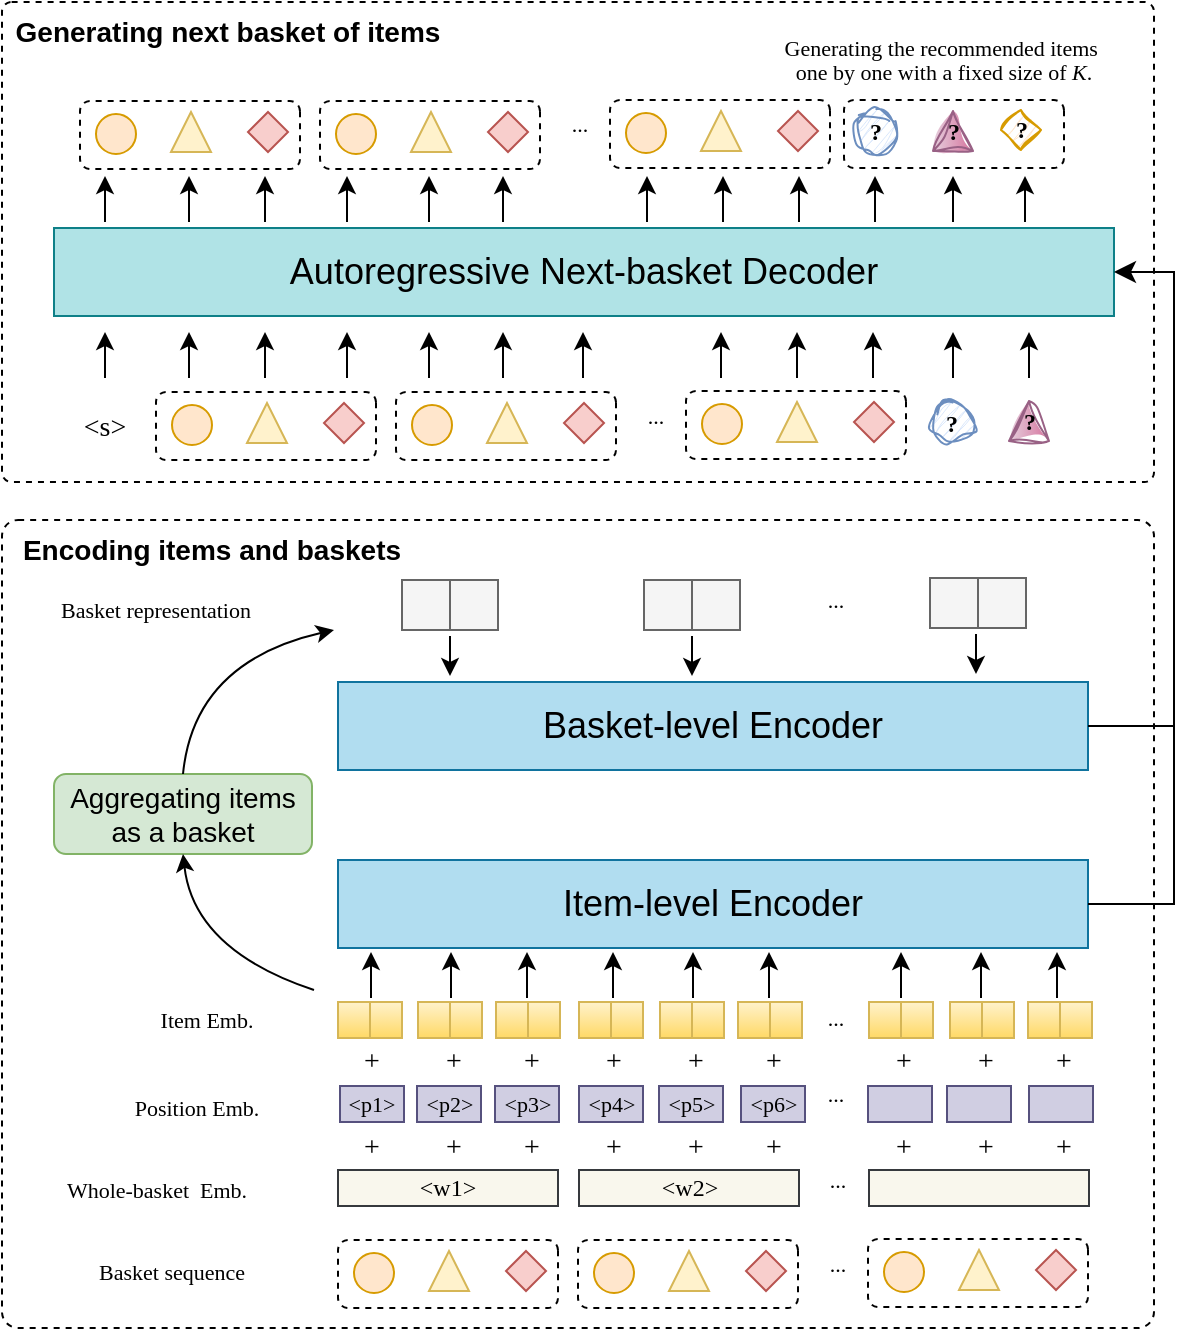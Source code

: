 <mxfile version="20.8.15" type="github">
  <diagram name="第 1 页" id="8yKQ9P1fdUPXftmwA2rd">
    <mxGraphModel dx="1050" dy="493" grid="1" gridSize="10" guides="1" tooltips="1" connect="1" arrows="1" fold="1" page="1" pageScale="1" pageWidth="600" pageHeight="670" math="0" shadow="0">
      <root>
        <mxCell id="0" />
        <mxCell id="1" parent="0" />
        <mxCell id="prbzHfDhQ1h4LxpTt1DE-318" value="" style="rounded=1;whiteSpace=wrap;html=1;fontFamily=Comic Sans MS;fontSize=12;dashed=1;arcSize=2;" vertex="1" parent="1">
          <mxGeometry x="4" y="3" width="576" height="240" as="geometry" />
        </mxCell>
        <mxCell id="prbzHfDhQ1h4LxpTt1DE-317" value="" style="rounded=1;whiteSpace=wrap;html=1;fontFamily=Comic Sans MS;fontSize=12;dashed=1;arcSize=2;" vertex="1" parent="1">
          <mxGeometry x="4" y="262" width="576" height="404" as="geometry" />
        </mxCell>
        <mxCell id="prbzHfDhQ1h4LxpTt1DE-309" value="" style="rounded=1;whiteSpace=wrap;html=1;dashed=1;direction=south;container=0;" vertex="1" parent="1">
          <mxGeometry x="425" y="52" width="110" height="34" as="geometry" />
        </mxCell>
        <mxCell id="prbzHfDhQ1h4LxpTt1DE-4" value="Aggregating items &lt;br&gt;as a basket" style="rounded=1;whiteSpace=wrap;html=1;fontSize=14;fillColor=#d5e8d4;strokeColor=#82b366;" vertex="1" parent="1">
          <mxGeometry x="30" y="389" width="129" height="40" as="geometry" />
        </mxCell>
        <mxCell id="prbzHfDhQ1h4LxpTt1DE-5" value="&lt;p style=&quot;line-height: 0%;&quot;&gt;&lt;font face=&quot;Comic Sans MS&quot; style=&quot;font-size: 11px;&quot;&gt;Basket&amp;nbsp;&lt;/font&gt;&lt;span style=&quot;font-size: 11px; font-family: &amp;quot;Comic Sans MS&amp;quot;; background-color: initial;&quot;&gt;sequence&lt;/span&gt;&lt;/p&gt;" style="text;strokeColor=none;align=center;fillColor=none;html=1;verticalAlign=middle;whiteSpace=wrap;rounded=0;dashed=1;" vertex="1" parent="1">
          <mxGeometry x="38.5" y="622" width="100" height="30" as="geometry" />
        </mxCell>
        <mxCell id="prbzHfDhQ1h4LxpTt1DE-36" value="" style="curved=1;endArrow=classic;html=1;rounded=0;fontFamily=Comic Sans MS;fontSize=14;entryX=0.5;entryY=1;entryDx=0;entryDy=0;" edge="1" parent="1" target="prbzHfDhQ1h4LxpTt1DE-4">
          <mxGeometry width="50" height="50" relative="1" as="geometry">
            <mxPoint x="160" y="497" as="sourcePoint" />
            <mxPoint x="93" y="436" as="targetPoint" />
            <Array as="points">
              <mxPoint x="100" y="477" />
            </Array>
          </mxGeometry>
        </mxCell>
        <mxCell id="prbzHfDhQ1h4LxpTt1DE-37" value="" style="curved=1;endArrow=classic;html=1;rounded=0;fontFamily=Comic Sans MS;fontSize=14;exitX=0.5;exitY=0;exitDx=0;exitDy=0;" edge="1" parent="1" source="prbzHfDhQ1h4LxpTt1DE-4">
          <mxGeometry width="50" height="50" relative="1" as="geometry">
            <mxPoint x="75" y="346" as="sourcePoint" />
            <mxPoint x="170" y="317" as="targetPoint" />
            <Array as="points">
              <mxPoint x="100" y="333" />
            </Array>
          </mxGeometry>
        </mxCell>
        <mxCell id="prbzHfDhQ1h4LxpTt1DE-47" value="&lt;p style=&quot;line-height: 0%;&quot;&gt;&lt;font face=&quot;Comic Sans MS&quot;&gt;&lt;span style=&quot;font-size: 11px;&quot;&gt;...&lt;/span&gt;&lt;/font&gt;&lt;/p&gt;" style="text;strokeColor=none;align=center;fillColor=none;html=1;verticalAlign=middle;whiteSpace=wrap;rounded=0;dashed=1;" vertex="1" parent="1">
          <mxGeometry x="406" y="286" width="30" height="30" as="geometry" />
        </mxCell>
        <mxCell id="prbzHfDhQ1h4LxpTt1DE-8" value="" style="rounded=1;whiteSpace=wrap;html=1;dashed=1;direction=south;container=0;" vertex="1" parent="1">
          <mxGeometry x="172" y="622" width="110" height="34" as="geometry" />
        </mxCell>
        <mxCell id="prbzHfDhQ1h4LxpTt1DE-9" value="" style="ellipse;whiteSpace=wrap;html=1;aspect=fixed;fillColor=#ffe6cc;strokeColor=#d79b00;container=0;" vertex="1" parent="1">
          <mxGeometry x="180" y="628.5" width="20" height="20" as="geometry" />
        </mxCell>
        <mxCell id="prbzHfDhQ1h4LxpTt1DE-26" value="" style="triangle;whiteSpace=wrap;html=1;fontFamily=Comic Sans MS;fontSize=14;direction=north;fillColor=#fff2cc;strokeColor=#d6b656;container=0;" vertex="1" parent="1">
          <mxGeometry x="217.5" y="627.5" width="20" height="20" as="geometry" />
        </mxCell>
        <mxCell id="prbzHfDhQ1h4LxpTt1DE-32" value="" style="rhombus;whiteSpace=wrap;html=1;fontFamily=Comic Sans MS;fontSize=14;fillColor=#f8cecc;strokeColor=#b85450;container=0;" vertex="1" parent="1">
          <mxGeometry x="256" y="627.5" width="20" height="20" as="geometry" />
        </mxCell>
        <mxCell id="prbzHfDhQ1h4LxpTt1DE-60" value="&lt;p style=&quot;line-height: 0%;&quot;&gt;&lt;font face=&quot;Comic Sans MS&quot;&gt;&lt;span style=&quot;font-size: 11px;&quot;&gt;...&lt;/span&gt;&lt;/font&gt;&lt;/p&gt;" style="text;strokeColor=none;align=center;fillColor=none;html=1;verticalAlign=middle;whiteSpace=wrap;rounded=0;dashed=1;" vertex="1" parent="1">
          <mxGeometry x="407" y="617.5" width="30" height="30" as="geometry" />
        </mxCell>
        <mxCell id="prbzHfDhQ1h4LxpTt1DE-73" value="&lt;font style=&quot;font-size: 18px;&quot;&gt;Item-level Encoder&lt;/font&gt;" style="rounded=0;whiteSpace=wrap;html=1;fillColor=#b1ddf0;strokeColor=#10739e;" vertex="1" parent="1">
          <mxGeometry x="172" y="432" width="375" height="44" as="geometry" />
        </mxCell>
        <mxCell id="prbzHfDhQ1h4LxpTt1DE-76" value="&lt;p style=&quot;line-height: 0%;&quot;&gt;&lt;font face=&quot;Comic Sans MS&quot;&gt;&lt;span style=&quot;font-size: 11px;&quot;&gt;Item Emb.&lt;/span&gt;&lt;/font&gt;&lt;/p&gt;" style="text;strokeColor=none;align=center;fillColor=none;html=1;verticalAlign=middle;whiteSpace=wrap;rounded=0;dashed=1;" vertex="1" parent="1">
          <mxGeometry x="68.25" y="496" width="76.5" height="30" as="geometry" />
        </mxCell>
        <mxCell id="prbzHfDhQ1h4LxpTt1DE-78" value="&lt;p style=&quot;line-height: 0%;&quot;&gt;&lt;font face=&quot;Comic Sans MS&quot;&gt;&lt;span style=&quot;font-size: 11px;&quot;&gt;Whole-basket&amp;nbsp; Emb.&lt;/span&gt;&lt;/font&gt;&lt;/p&gt;" style="text;strokeColor=none;align=center;fillColor=none;html=1;verticalAlign=middle;whiteSpace=wrap;rounded=0;dashed=1;" vertex="1" parent="1">
          <mxGeometry x="24" y="581" width="114.5" height="30" as="geometry" />
        </mxCell>
        <mxCell id="prbzHfDhQ1h4LxpTt1DE-79" value="&lt;p style=&quot;line-height: 0%;&quot;&gt;&lt;font face=&quot;Comic Sans MS&quot;&gt;&lt;span style=&quot;font-size: 11px;&quot;&gt;Position Emb.&lt;/span&gt;&lt;/font&gt;&lt;/p&gt;" style="text;strokeColor=none;align=center;fillColor=none;html=1;verticalAlign=middle;whiteSpace=wrap;rounded=0;dashed=1;" vertex="1" parent="1">
          <mxGeometry x="63.25" y="540" width="76.5" height="30" as="geometry" />
        </mxCell>
        <mxCell id="prbzHfDhQ1h4LxpTt1DE-113" value="+" style="text;strokeColor=none;align=center;fillColor=none;html=1;verticalAlign=middle;whiteSpace=wrap;rounded=0;fontSize=14;fontFamily=Lucida Console;" vertex="1" parent="1">
          <mxGeometry x="184" y="528" width="10" height="10" as="geometry" />
        </mxCell>
        <mxCell id="prbzHfDhQ1h4LxpTt1DE-114" value="+" style="text;strokeColor=none;align=center;fillColor=none;html=1;verticalAlign=middle;whiteSpace=wrap;rounded=0;fontSize=14;fontFamily=Lucida Console;" vertex="1" parent="1">
          <mxGeometry x="225" y="528" width="10" height="10" as="geometry" />
        </mxCell>
        <mxCell id="prbzHfDhQ1h4LxpTt1DE-115" value="+" style="text;strokeColor=none;align=center;fillColor=none;html=1;verticalAlign=middle;whiteSpace=wrap;rounded=0;fontSize=14;fontFamily=Lucida Console;" vertex="1" parent="1">
          <mxGeometry x="264" y="528" width="10" height="10" as="geometry" />
        </mxCell>
        <mxCell id="prbzHfDhQ1h4LxpTt1DE-122" value="&lt;font style=&quot;font-size: 11px;&quot;&gt;&amp;lt;p1&amp;gt;&lt;/font&gt;" style="rounded=0;whiteSpace=wrap;html=1;fontFamily=Lucida Console;fontSize=14;fillColor=#d0cee2;strokeColor=#56517e;" vertex="1" parent="1">
          <mxGeometry x="173" y="545" width="32" height="18" as="geometry" />
        </mxCell>
        <mxCell id="prbzHfDhQ1h4LxpTt1DE-123" value="&lt;font style=&quot;font-size: 11px;&quot;&gt;&amp;lt;p2&amp;gt;&lt;/font&gt;" style="rounded=0;whiteSpace=wrap;html=1;fontFamily=Lucida Console;fontSize=14;fillColor=#d0cee2;strokeColor=#56517e;" vertex="1" parent="1">
          <mxGeometry x="211.5" y="545" width="32" height="18" as="geometry" />
        </mxCell>
        <mxCell id="prbzHfDhQ1h4LxpTt1DE-124" value="&lt;font style=&quot;font-size: 11px;&quot;&gt;&amp;lt;p3&amp;gt;&lt;/font&gt;" style="rounded=0;whiteSpace=wrap;html=1;fontFamily=Lucida Console;fontSize=14;fillColor=#d0cee2;strokeColor=#56517e;" vertex="1" parent="1">
          <mxGeometry x="250.5" y="545" width="32" height="18" as="geometry" />
        </mxCell>
        <mxCell id="prbzHfDhQ1h4LxpTt1DE-126" value="&lt;font style=&quot;font-size: 11px;&quot;&gt;&amp;lt;p4&amp;gt;&lt;/font&gt;" style="rounded=0;whiteSpace=wrap;html=1;fontFamily=Lucida Console;fontSize=14;fillColor=#d0cee2;strokeColor=#56517e;" vertex="1" parent="1">
          <mxGeometry x="292.5" y="545" width="32" height="18" as="geometry" />
        </mxCell>
        <mxCell id="prbzHfDhQ1h4LxpTt1DE-127" value="&lt;font style=&quot;font-size: 11px;&quot;&gt;&amp;lt;p5&amp;gt;&lt;/font&gt;" style="rounded=0;whiteSpace=wrap;html=1;fontFamily=Lucida Console;fontSize=14;fillColor=#d0cee2;strokeColor=#56517e;" vertex="1" parent="1">
          <mxGeometry x="332.5" y="545" width="32" height="18" as="geometry" />
        </mxCell>
        <mxCell id="prbzHfDhQ1h4LxpTt1DE-128" value="&lt;font style=&quot;font-size: 11px;&quot;&gt;&amp;lt;p6&amp;gt;&lt;/font&gt;" style="rounded=0;whiteSpace=wrap;html=1;fontFamily=Lucida Console;fontSize=14;fillColor=#d0cee2;strokeColor=#56517e;" vertex="1" parent="1">
          <mxGeometry x="373.5" y="545" width="32" height="18" as="geometry" />
        </mxCell>
        <mxCell id="prbzHfDhQ1h4LxpTt1DE-129" value="" style="rounded=0;whiteSpace=wrap;html=1;fontFamily=Lucida Console;fontSize=14;fillColor=#d0cee2;strokeColor=#56517e;" vertex="1" parent="1">
          <mxGeometry x="437" y="545" width="32" height="18" as="geometry" />
        </mxCell>
        <mxCell id="prbzHfDhQ1h4LxpTt1DE-130" value="" style="rounded=0;whiteSpace=wrap;html=1;fontFamily=Lucida Console;fontSize=14;fillColor=#d0cee2;strokeColor=#56517e;" vertex="1" parent="1">
          <mxGeometry x="476.5" y="545" width="32" height="18" as="geometry" />
        </mxCell>
        <mxCell id="prbzHfDhQ1h4LxpTt1DE-131" value="" style="rounded=0;whiteSpace=wrap;html=1;fontFamily=Lucida Console;fontSize=14;fillColor=#d0cee2;strokeColor=#56517e;" vertex="1" parent="1">
          <mxGeometry x="517.5" y="545" width="32" height="18" as="geometry" />
        </mxCell>
        <mxCell id="prbzHfDhQ1h4LxpTt1DE-132" value="&lt;p style=&quot;line-height: 0%;&quot;&gt;&lt;font face=&quot;Comic Sans MS&quot;&gt;&lt;span style=&quot;font-size: 11px;&quot;&gt;...&lt;/span&gt;&lt;/font&gt;&lt;/p&gt;" style="text;strokeColor=none;align=center;fillColor=none;html=1;verticalAlign=middle;whiteSpace=wrap;rounded=0;dashed=1;" vertex="1" parent="1">
          <mxGeometry x="406" y="533" width="30" height="30" as="geometry" />
        </mxCell>
        <mxCell id="prbzHfDhQ1h4LxpTt1DE-153" value="" style="group;fillColor=#d5e8d4;strokeColor=#82b366;" vertex="1" connectable="0" parent="1">
          <mxGeometry x="212" y="503" width="32" height="18" as="geometry" />
        </mxCell>
        <mxCell id="prbzHfDhQ1h4LxpTt1DE-154" value="" style="rounded=0;whiteSpace=wrap;html=1;fontFamily=Comic Sans MS;fontSize=11;fillColor=#fff2cc;strokeColor=#d6b656;gradientColor=#ffd966;" vertex="1" parent="prbzHfDhQ1h4LxpTt1DE-153">
          <mxGeometry width="32" height="18" as="geometry" />
        </mxCell>
        <mxCell id="prbzHfDhQ1h4LxpTt1DE-155" value="" style="endArrow=none;html=1;rounded=0;fontFamily=Comic Sans MS;fontSize=11;entryX=0.5;entryY=0;entryDx=0;entryDy=0;exitX=0.5;exitY=1;exitDx=0;exitDy=0;fillColor=#fff2cc;strokeColor=#d6b656;gradientColor=#ffd966;" edge="1" parent="prbzHfDhQ1h4LxpTt1DE-153" source="prbzHfDhQ1h4LxpTt1DE-154" target="prbzHfDhQ1h4LxpTt1DE-154">
          <mxGeometry width="50" height="50" relative="1" as="geometry">
            <mxPoint x="-40" y="81" as="sourcePoint" />
            <mxPoint y="36" as="targetPoint" />
          </mxGeometry>
        </mxCell>
        <mxCell id="prbzHfDhQ1h4LxpTt1DE-156" value="" style="group;fillColor=#d5e8d4;strokeColor=#82b366;" vertex="1" connectable="0" parent="1">
          <mxGeometry x="251" y="503" width="32" height="18" as="geometry" />
        </mxCell>
        <mxCell id="prbzHfDhQ1h4LxpTt1DE-157" value="" style="rounded=0;whiteSpace=wrap;html=1;fontFamily=Comic Sans MS;fontSize=11;fillColor=#fff2cc;strokeColor=#d6b656;gradientColor=#ffd966;" vertex="1" parent="prbzHfDhQ1h4LxpTt1DE-156">
          <mxGeometry width="32" height="18" as="geometry" />
        </mxCell>
        <mxCell id="prbzHfDhQ1h4LxpTt1DE-158" value="" style="endArrow=none;html=1;rounded=0;fontFamily=Comic Sans MS;fontSize=11;entryX=0.5;entryY=0;entryDx=0;entryDy=0;exitX=0.5;exitY=1;exitDx=0;exitDy=0;fillColor=#fff2cc;strokeColor=#d6b656;gradientColor=#ffd966;" edge="1" parent="prbzHfDhQ1h4LxpTt1DE-156" source="prbzHfDhQ1h4LxpTt1DE-157" target="prbzHfDhQ1h4LxpTt1DE-157">
          <mxGeometry width="50" height="50" relative="1" as="geometry">
            <mxPoint x="-40" y="81" as="sourcePoint" />
            <mxPoint y="36" as="targetPoint" />
          </mxGeometry>
        </mxCell>
        <mxCell id="prbzHfDhQ1h4LxpTt1DE-159" value="+" style="text;strokeColor=none;align=center;fillColor=none;html=1;verticalAlign=middle;whiteSpace=wrap;rounded=0;fontSize=14;fontFamily=Lucida Console;" vertex="1" parent="1">
          <mxGeometry x="305" y="528" width="10" height="10" as="geometry" />
        </mxCell>
        <mxCell id="prbzHfDhQ1h4LxpTt1DE-160" value="+" style="text;strokeColor=none;align=center;fillColor=none;html=1;verticalAlign=middle;whiteSpace=wrap;rounded=0;fontSize=14;fontFamily=Lucida Console;" vertex="1" parent="1">
          <mxGeometry x="346" y="528" width="10" height="10" as="geometry" />
        </mxCell>
        <mxCell id="prbzHfDhQ1h4LxpTt1DE-161" value="+" style="text;strokeColor=none;align=center;fillColor=none;html=1;verticalAlign=middle;whiteSpace=wrap;rounded=0;fontSize=14;fontFamily=Lucida Console;" vertex="1" parent="1">
          <mxGeometry x="385" y="528" width="10" height="10" as="geometry" />
        </mxCell>
        <mxCell id="prbzHfDhQ1h4LxpTt1DE-162" value="" style="group;fillColor=#d5e8d4;strokeColor=#82b366;" vertex="1" connectable="0" parent="1">
          <mxGeometry x="292.5" y="503" width="32" height="18" as="geometry" />
        </mxCell>
        <mxCell id="prbzHfDhQ1h4LxpTt1DE-163" value="" style="rounded=0;whiteSpace=wrap;html=1;fontFamily=Comic Sans MS;fontSize=11;fillColor=#fff2cc;strokeColor=#d6b656;gradientColor=#ffd966;" vertex="1" parent="prbzHfDhQ1h4LxpTt1DE-162">
          <mxGeometry width="32" height="18" as="geometry" />
        </mxCell>
        <mxCell id="prbzHfDhQ1h4LxpTt1DE-164" value="" style="endArrow=none;html=1;rounded=0;fontFamily=Comic Sans MS;fontSize=11;entryX=0.5;entryY=0;entryDx=0;entryDy=0;exitX=0.5;exitY=1;exitDx=0;exitDy=0;fillColor=#fff2cc;strokeColor=#d6b656;gradientColor=#ffd966;" edge="1" parent="prbzHfDhQ1h4LxpTt1DE-162" source="prbzHfDhQ1h4LxpTt1DE-163" target="prbzHfDhQ1h4LxpTt1DE-163">
          <mxGeometry width="50" height="50" relative="1" as="geometry">
            <mxPoint x="-40" y="81" as="sourcePoint" />
            <mxPoint y="36" as="targetPoint" />
          </mxGeometry>
        </mxCell>
        <mxCell id="prbzHfDhQ1h4LxpTt1DE-165" value="" style="group;fillColor=#d5e8d4;strokeColor=#82b366;" vertex="1" connectable="0" parent="1">
          <mxGeometry x="333" y="503" width="32" height="18" as="geometry" />
        </mxCell>
        <mxCell id="prbzHfDhQ1h4LxpTt1DE-166" value="" style="rounded=0;whiteSpace=wrap;html=1;fontFamily=Comic Sans MS;fontSize=11;fillColor=#fff2cc;strokeColor=#d6b656;gradientColor=#ffd966;" vertex="1" parent="prbzHfDhQ1h4LxpTt1DE-165">
          <mxGeometry width="32" height="18" as="geometry" />
        </mxCell>
        <mxCell id="prbzHfDhQ1h4LxpTt1DE-167" value="" style="endArrow=none;html=1;rounded=0;fontFamily=Comic Sans MS;fontSize=11;entryX=0.5;entryY=0;entryDx=0;entryDy=0;exitX=0.5;exitY=1;exitDx=0;exitDy=0;fillColor=#fff2cc;strokeColor=#d6b656;gradientColor=#ffd966;" edge="1" parent="prbzHfDhQ1h4LxpTt1DE-165" source="prbzHfDhQ1h4LxpTt1DE-166" target="prbzHfDhQ1h4LxpTt1DE-166">
          <mxGeometry width="50" height="50" relative="1" as="geometry">
            <mxPoint x="-40" y="81" as="sourcePoint" />
            <mxPoint y="36" as="targetPoint" />
          </mxGeometry>
        </mxCell>
        <mxCell id="prbzHfDhQ1h4LxpTt1DE-168" value="" style="group;fillColor=#d5e8d4;strokeColor=#82b366;" vertex="1" connectable="0" parent="1">
          <mxGeometry x="372" y="503" width="32" height="18" as="geometry" />
        </mxCell>
        <mxCell id="prbzHfDhQ1h4LxpTt1DE-169" value="" style="rounded=0;whiteSpace=wrap;html=1;fontFamily=Comic Sans MS;fontSize=11;fillColor=#fff2cc;strokeColor=#d6b656;gradientColor=#ffd966;" vertex="1" parent="prbzHfDhQ1h4LxpTt1DE-168">
          <mxGeometry width="32" height="18" as="geometry" />
        </mxCell>
        <mxCell id="prbzHfDhQ1h4LxpTt1DE-170" value="" style="endArrow=none;html=1;rounded=0;fontFamily=Comic Sans MS;fontSize=11;entryX=0.5;entryY=0;entryDx=0;entryDy=0;exitX=0.5;exitY=1;exitDx=0;exitDy=0;fillColor=#fff2cc;strokeColor=#d6b656;gradientColor=#ffd966;" edge="1" parent="prbzHfDhQ1h4LxpTt1DE-168" source="prbzHfDhQ1h4LxpTt1DE-169" target="prbzHfDhQ1h4LxpTt1DE-169">
          <mxGeometry width="50" height="50" relative="1" as="geometry">
            <mxPoint x="-40" y="81" as="sourcePoint" />
            <mxPoint y="36" as="targetPoint" />
          </mxGeometry>
        </mxCell>
        <mxCell id="prbzHfDhQ1h4LxpTt1DE-171" value="&lt;p style=&quot;line-height: 0%;&quot;&gt;&lt;font face=&quot;Comic Sans MS&quot;&gt;&lt;span style=&quot;font-size: 11px;&quot;&gt;...&lt;/span&gt;&lt;/font&gt;&lt;/p&gt;" style="text;strokeColor=none;align=center;fillColor=none;html=1;verticalAlign=middle;whiteSpace=wrap;rounded=0;dashed=1;" vertex="1" parent="1">
          <mxGeometry x="406" y="495" width="30" height="30" as="geometry" />
        </mxCell>
        <mxCell id="prbzHfDhQ1h4LxpTt1DE-172" value="+" style="text;strokeColor=none;align=center;fillColor=none;html=1;verticalAlign=middle;whiteSpace=wrap;rounded=0;fontSize=14;fontFamily=Lucida Console;" vertex="1" parent="1">
          <mxGeometry x="450" y="528" width="10" height="10" as="geometry" />
        </mxCell>
        <mxCell id="prbzHfDhQ1h4LxpTt1DE-173" value="+" style="text;strokeColor=none;align=center;fillColor=none;html=1;verticalAlign=middle;whiteSpace=wrap;rounded=0;fontSize=14;fontFamily=Lucida Console;" vertex="1" parent="1">
          <mxGeometry x="491" y="528" width="10" height="10" as="geometry" />
        </mxCell>
        <mxCell id="prbzHfDhQ1h4LxpTt1DE-174" value="+" style="text;strokeColor=none;align=center;fillColor=none;html=1;verticalAlign=middle;whiteSpace=wrap;rounded=0;fontSize=14;fontFamily=Lucida Console;" vertex="1" parent="1">
          <mxGeometry x="530" y="528" width="10" height="10" as="geometry" />
        </mxCell>
        <mxCell id="prbzHfDhQ1h4LxpTt1DE-175" value="" style="group;fillColor=#d5e8d4;strokeColor=#82b366;" vertex="1" connectable="0" parent="1">
          <mxGeometry x="437.5" y="503" width="32" height="18" as="geometry" />
        </mxCell>
        <mxCell id="prbzHfDhQ1h4LxpTt1DE-176" value="" style="rounded=0;whiteSpace=wrap;html=1;fontFamily=Comic Sans MS;fontSize=11;fillColor=#fff2cc;strokeColor=#d6b656;gradientColor=#ffd966;" vertex="1" parent="prbzHfDhQ1h4LxpTt1DE-175">
          <mxGeometry width="32" height="18" as="geometry" />
        </mxCell>
        <mxCell id="prbzHfDhQ1h4LxpTt1DE-177" value="" style="endArrow=none;html=1;rounded=0;fontFamily=Comic Sans MS;fontSize=11;entryX=0.5;entryY=0;entryDx=0;entryDy=0;exitX=0.5;exitY=1;exitDx=0;exitDy=0;fillColor=#fff2cc;strokeColor=#d6b656;gradientColor=#ffd966;" edge="1" parent="prbzHfDhQ1h4LxpTt1DE-175" source="prbzHfDhQ1h4LxpTt1DE-176" target="prbzHfDhQ1h4LxpTt1DE-176">
          <mxGeometry width="50" height="50" relative="1" as="geometry">
            <mxPoint x="-40" y="81" as="sourcePoint" />
            <mxPoint y="36" as="targetPoint" />
          </mxGeometry>
        </mxCell>
        <mxCell id="prbzHfDhQ1h4LxpTt1DE-178" value="" style="group;fillColor=#d5e8d4;strokeColor=#82b366;" vertex="1" connectable="0" parent="1">
          <mxGeometry x="478" y="503" width="32" height="18" as="geometry" />
        </mxCell>
        <mxCell id="prbzHfDhQ1h4LxpTt1DE-179" value="" style="rounded=0;whiteSpace=wrap;html=1;fontFamily=Comic Sans MS;fontSize=11;fillColor=#fff2cc;strokeColor=#d6b656;gradientColor=#ffd966;" vertex="1" parent="prbzHfDhQ1h4LxpTt1DE-178">
          <mxGeometry width="32" height="18" as="geometry" />
        </mxCell>
        <mxCell id="prbzHfDhQ1h4LxpTt1DE-180" value="" style="endArrow=none;html=1;rounded=0;fontFamily=Comic Sans MS;fontSize=11;entryX=0.5;entryY=0;entryDx=0;entryDy=0;exitX=0.5;exitY=1;exitDx=0;exitDy=0;fillColor=#fff2cc;strokeColor=#d6b656;gradientColor=#ffd966;" edge="1" parent="prbzHfDhQ1h4LxpTt1DE-178" source="prbzHfDhQ1h4LxpTt1DE-179" target="prbzHfDhQ1h4LxpTt1DE-179">
          <mxGeometry width="50" height="50" relative="1" as="geometry">
            <mxPoint x="-40" y="81" as="sourcePoint" />
            <mxPoint y="36" as="targetPoint" />
          </mxGeometry>
        </mxCell>
        <mxCell id="prbzHfDhQ1h4LxpTt1DE-181" value="" style="group;fillColor=#d5e8d4;strokeColor=#82b366;" vertex="1" connectable="0" parent="1">
          <mxGeometry x="517" y="503" width="32" height="18" as="geometry" />
        </mxCell>
        <mxCell id="prbzHfDhQ1h4LxpTt1DE-182" value="" style="rounded=0;whiteSpace=wrap;html=1;fontFamily=Comic Sans MS;fontSize=11;fillColor=#fff2cc;strokeColor=#d6b656;gradientColor=#ffd966;" vertex="1" parent="prbzHfDhQ1h4LxpTt1DE-181">
          <mxGeometry width="32" height="18" as="geometry" />
        </mxCell>
        <mxCell id="prbzHfDhQ1h4LxpTt1DE-183" value="" style="endArrow=none;html=1;rounded=0;fontFamily=Comic Sans MS;fontSize=11;entryX=0.5;entryY=0;entryDx=0;entryDy=0;exitX=0.5;exitY=1;exitDx=0;exitDy=0;fillColor=#fff2cc;strokeColor=#d6b656;gradientColor=#ffd966;" edge="1" parent="prbzHfDhQ1h4LxpTt1DE-181" source="prbzHfDhQ1h4LxpTt1DE-182" target="prbzHfDhQ1h4LxpTt1DE-182">
          <mxGeometry width="50" height="50" relative="1" as="geometry">
            <mxPoint x="-40" y="81" as="sourcePoint" />
            <mxPoint y="36" as="targetPoint" />
          </mxGeometry>
        </mxCell>
        <mxCell id="prbzHfDhQ1h4LxpTt1DE-184" value="+" style="text;strokeColor=none;align=center;fillColor=none;html=1;verticalAlign=middle;whiteSpace=wrap;rounded=0;fontSize=14;fontFamily=Lucida Console;" vertex="1" parent="1">
          <mxGeometry x="184" y="571" width="10" height="10" as="geometry" />
        </mxCell>
        <mxCell id="prbzHfDhQ1h4LxpTt1DE-185" value="+" style="text;strokeColor=none;align=center;fillColor=none;html=1;verticalAlign=middle;whiteSpace=wrap;rounded=0;fontSize=14;fontFamily=Lucida Console;" vertex="1" parent="1">
          <mxGeometry x="225" y="571" width="10" height="10" as="geometry" />
        </mxCell>
        <mxCell id="prbzHfDhQ1h4LxpTt1DE-186" value="+" style="text;strokeColor=none;align=center;fillColor=none;html=1;verticalAlign=middle;whiteSpace=wrap;rounded=0;fontSize=14;fontFamily=Lucida Console;" vertex="1" parent="1">
          <mxGeometry x="264" y="571" width="10" height="10" as="geometry" />
        </mxCell>
        <mxCell id="prbzHfDhQ1h4LxpTt1DE-187" value="+" style="text;strokeColor=none;align=center;fillColor=none;html=1;verticalAlign=middle;whiteSpace=wrap;rounded=0;fontSize=14;fontFamily=Lucida Console;" vertex="1" parent="1">
          <mxGeometry x="305" y="571" width="10" height="10" as="geometry" />
        </mxCell>
        <mxCell id="prbzHfDhQ1h4LxpTt1DE-188" value="+" style="text;strokeColor=none;align=center;fillColor=none;html=1;verticalAlign=middle;whiteSpace=wrap;rounded=0;fontSize=14;fontFamily=Lucida Console;" vertex="1" parent="1">
          <mxGeometry x="346" y="571" width="10" height="10" as="geometry" />
        </mxCell>
        <mxCell id="prbzHfDhQ1h4LxpTt1DE-189" value="+" style="text;strokeColor=none;align=center;fillColor=none;html=1;verticalAlign=middle;whiteSpace=wrap;rounded=0;fontSize=14;fontFamily=Lucida Console;" vertex="1" parent="1">
          <mxGeometry x="385" y="571" width="10" height="10" as="geometry" />
        </mxCell>
        <mxCell id="prbzHfDhQ1h4LxpTt1DE-190" value="+" style="text;strokeColor=none;align=center;fillColor=none;html=1;verticalAlign=middle;whiteSpace=wrap;rounded=0;fontSize=14;fontFamily=Lucida Console;" vertex="1" parent="1">
          <mxGeometry x="450" y="571" width="10" height="10" as="geometry" />
        </mxCell>
        <mxCell id="prbzHfDhQ1h4LxpTt1DE-191" value="+" style="text;strokeColor=none;align=center;fillColor=none;html=1;verticalAlign=middle;whiteSpace=wrap;rounded=0;fontSize=14;fontFamily=Lucida Console;" vertex="1" parent="1">
          <mxGeometry x="491" y="571" width="10" height="10" as="geometry" />
        </mxCell>
        <mxCell id="prbzHfDhQ1h4LxpTt1DE-192" value="+" style="text;strokeColor=none;align=center;fillColor=none;html=1;verticalAlign=middle;whiteSpace=wrap;rounded=0;fontSize=14;fontFamily=Lucida Console;" vertex="1" parent="1">
          <mxGeometry x="530" y="571" width="10" height="10" as="geometry" />
        </mxCell>
        <mxCell id="prbzHfDhQ1h4LxpTt1DE-197" value="&lt;font style=&quot;font-size: 12px;&quot;&gt;&amp;lt;w1&amp;gt;&lt;/font&gt;" style="rounded=0;whiteSpace=wrap;html=1;fontFamily=Lucida Console;fontSize=14;fillColor=#f9f7ed;strokeColor=#36393d;" vertex="1" parent="1">
          <mxGeometry x="172" y="587" width="110" height="18" as="geometry" />
        </mxCell>
        <mxCell id="prbzHfDhQ1h4LxpTt1DE-200" value="" style="group;fillColor=#d5e8d4;strokeColor=#82b366;" vertex="1" connectable="0" parent="1">
          <mxGeometry x="172" y="503" width="32" height="18" as="geometry" />
        </mxCell>
        <mxCell id="prbzHfDhQ1h4LxpTt1DE-201" value="" style="rounded=0;whiteSpace=wrap;html=1;fontFamily=Comic Sans MS;fontSize=11;fillColor=#fff2cc;strokeColor=#d6b656;gradientColor=#ffd966;" vertex="1" parent="prbzHfDhQ1h4LxpTt1DE-200">
          <mxGeometry width="32" height="18" as="geometry" />
        </mxCell>
        <mxCell id="prbzHfDhQ1h4LxpTt1DE-202" value="" style="endArrow=none;html=1;rounded=0;fontFamily=Comic Sans MS;fontSize=11;entryX=0.5;entryY=0;entryDx=0;entryDy=0;exitX=0.5;exitY=1;exitDx=0;exitDy=0;fillColor=#fff2cc;strokeColor=#d6b656;gradientColor=#ffd966;" edge="1" parent="prbzHfDhQ1h4LxpTt1DE-200" source="prbzHfDhQ1h4LxpTt1DE-201" target="prbzHfDhQ1h4LxpTt1DE-201">
          <mxGeometry width="50" height="50" relative="1" as="geometry">
            <mxPoint x="-40" y="81" as="sourcePoint" />
            <mxPoint y="36" as="targetPoint" />
          </mxGeometry>
        </mxCell>
        <mxCell id="prbzHfDhQ1h4LxpTt1DE-205" value="&lt;font style=&quot;font-size: 12px;&quot;&gt;&amp;lt;w2&amp;gt;&lt;/font&gt;" style="rounded=0;whiteSpace=wrap;html=1;fontFamily=Lucida Console;fontSize=14;fillColor=#f9f7ed;strokeColor=#36393d;" vertex="1" parent="1">
          <mxGeometry x="292.5" y="587" width="110" height="18" as="geometry" />
        </mxCell>
        <mxCell id="prbzHfDhQ1h4LxpTt1DE-206" value="" style="rounded=0;whiteSpace=wrap;html=1;fontFamily=Lucida Console;fontSize=14;fillColor=#f9f7ed;strokeColor=#36393d;" vertex="1" parent="1">
          <mxGeometry x="437.5" y="587" width="110" height="18" as="geometry" />
        </mxCell>
        <mxCell id="prbzHfDhQ1h4LxpTt1DE-207" value="&lt;p style=&quot;line-height: 0%;&quot;&gt;&lt;font face=&quot;Comic Sans MS&quot;&gt;&lt;span style=&quot;font-size: 11px;&quot;&gt;...&lt;/span&gt;&lt;/font&gt;&lt;/p&gt;" style="text;strokeColor=none;align=center;fillColor=none;html=1;verticalAlign=middle;whiteSpace=wrap;rounded=0;dashed=1;" vertex="1" parent="1">
          <mxGeometry x="407" y="576" width="30" height="30" as="geometry" />
        </mxCell>
        <mxCell id="prbzHfDhQ1h4LxpTt1DE-210" value="" style="rounded=1;whiteSpace=wrap;html=1;dashed=1;direction=south;container=0;" vertex="1" parent="1">
          <mxGeometry x="292" y="622" width="110" height="34" as="geometry" />
        </mxCell>
        <mxCell id="prbzHfDhQ1h4LxpTt1DE-211" value="" style="ellipse;whiteSpace=wrap;html=1;aspect=fixed;fillColor=#ffe6cc;strokeColor=#d79b00;container=0;" vertex="1" parent="1">
          <mxGeometry x="300" y="628.5" width="20" height="20" as="geometry" />
        </mxCell>
        <mxCell id="prbzHfDhQ1h4LxpTt1DE-212" value="" style="triangle;whiteSpace=wrap;html=1;fontFamily=Comic Sans MS;fontSize=14;direction=north;fillColor=#fff2cc;strokeColor=#d6b656;container=0;" vertex="1" parent="1">
          <mxGeometry x="337.5" y="627.5" width="20" height="20" as="geometry" />
        </mxCell>
        <mxCell id="prbzHfDhQ1h4LxpTt1DE-213" value="" style="rhombus;whiteSpace=wrap;html=1;fontFamily=Comic Sans MS;fontSize=14;fillColor=#f8cecc;strokeColor=#b85450;container=0;" vertex="1" parent="1">
          <mxGeometry x="376" y="627.5" width="20" height="20" as="geometry" />
        </mxCell>
        <mxCell id="prbzHfDhQ1h4LxpTt1DE-214" value="" style="rounded=1;whiteSpace=wrap;html=1;dashed=1;direction=south;container=0;" vertex="1" parent="1">
          <mxGeometry x="437" y="621.5" width="110" height="34" as="geometry" />
        </mxCell>
        <mxCell id="prbzHfDhQ1h4LxpTt1DE-215" value="" style="ellipse;whiteSpace=wrap;html=1;aspect=fixed;fillColor=#ffe6cc;strokeColor=#d79b00;container=0;" vertex="1" parent="1">
          <mxGeometry x="445" y="628" width="20" height="20" as="geometry" />
        </mxCell>
        <mxCell id="prbzHfDhQ1h4LxpTt1DE-216" value="" style="triangle;whiteSpace=wrap;html=1;fontFamily=Comic Sans MS;fontSize=14;direction=north;fillColor=#fff2cc;strokeColor=#d6b656;container=0;" vertex="1" parent="1">
          <mxGeometry x="482.5" y="627" width="20" height="20" as="geometry" />
        </mxCell>
        <mxCell id="prbzHfDhQ1h4LxpTt1DE-217" value="" style="rhombus;whiteSpace=wrap;html=1;fontFamily=Comic Sans MS;fontSize=14;fillColor=#f8cecc;strokeColor=#b85450;container=0;" vertex="1" parent="1">
          <mxGeometry x="521" y="627" width="20" height="20" as="geometry" />
        </mxCell>
        <mxCell id="prbzHfDhQ1h4LxpTt1DE-218" value="" style="endArrow=classic;html=1;rounded=0;fontFamily=Comic Sans MS;fontSize=11;" edge="1" parent="1">
          <mxGeometry width="50" height="50" relative="1" as="geometry">
            <mxPoint x="188.5" y="501" as="sourcePoint" />
            <mxPoint x="188.5" y="478" as="targetPoint" />
            <Array as="points" />
          </mxGeometry>
        </mxCell>
        <mxCell id="prbzHfDhQ1h4LxpTt1DE-219" value="" style="endArrow=classic;html=1;rounded=0;fontFamily=Comic Sans MS;fontSize=11;" edge="1" parent="1">
          <mxGeometry width="50" height="50" relative="1" as="geometry">
            <mxPoint x="228" y="320" as="sourcePoint" />
            <mxPoint x="228" y="340" as="targetPoint" />
            <Array as="points" />
          </mxGeometry>
        </mxCell>
        <mxCell id="prbzHfDhQ1h4LxpTt1DE-220" value="" style="endArrow=classic;html=1;rounded=0;fontFamily=Comic Sans MS;fontSize=11;" edge="1" parent="1">
          <mxGeometry width="50" height="50" relative="1" as="geometry">
            <mxPoint x="349" y="320" as="sourcePoint" />
            <mxPoint x="349" y="340" as="targetPoint" />
            <Array as="points" />
          </mxGeometry>
        </mxCell>
        <mxCell id="prbzHfDhQ1h4LxpTt1DE-221" value="" style="endArrow=classic;html=1;rounded=0;fontFamily=Comic Sans MS;fontSize=11;" edge="1" parent="1">
          <mxGeometry width="50" height="50" relative="1" as="geometry">
            <mxPoint x="228.5" y="501" as="sourcePoint" />
            <mxPoint x="228.5" y="478" as="targetPoint" />
            <Array as="points" />
          </mxGeometry>
        </mxCell>
        <mxCell id="prbzHfDhQ1h4LxpTt1DE-222" value="" style="endArrow=classic;html=1;rounded=0;fontFamily=Comic Sans MS;fontSize=11;" edge="1" parent="1">
          <mxGeometry width="50" height="50" relative="1" as="geometry">
            <mxPoint x="266.5" y="501" as="sourcePoint" />
            <mxPoint x="266.5" y="478" as="targetPoint" />
            <Array as="points" />
          </mxGeometry>
        </mxCell>
        <mxCell id="prbzHfDhQ1h4LxpTt1DE-225" value="" style="endArrow=classic;html=1;rounded=0;fontFamily=Comic Sans MS;fontSize=11;" edge="1" parent="1">
          <mxGeometry width="50" height="50" relative="1" as="geometry">
            <mxPoint x="309.5" y="501" as="sourcePoint" />
            <mxPoint x="309.5" y="478" as="targetPoint" />
            <Array as="points" />
          </mxGeometry>
        </mxCell>
        <mxCell id="prbzHfDhQ1h4LxpTt1DE-226" value="" style="endArrow=classic;html=1;rounded=0;fontFamily=Comic Sans MS;fontSize=11;" edge="1" parent="1">
          <mxGeometry width="50" height="50" relative="1" as="geometry">
            <mxPoint x="349.5" y="501" as="sourcePoint" />
            <mxPoint x="349.5" y="478" as="targetPoint" />
            <Array as="points" />
          </mxGeometry>
        </mxCell>
        <mxCell id="prbzHfDhQ1h4LxpTt1DE-227" value="" style="endArrow=classic;html=1;rounded=0;fontFamily=Comic Sans MS;fontSize=11;" edge="1" parent="1">
          <mxGeometry width="50" height="50" relative="1" as="geometry">
            <mxPoint x="387.5" y="501" as="sourcePoint" />
            <mxPoint x="387.5" y="478" as="targetPoint" />
            <Array as="points" />
          </mxGeometry>
        </mxCell>
        <mxCell id="prbzHfDhQ1h4LxpTt1DE-228" value="" style="endArrow=classic;html=1;rounded=0;fontFamily=Comic Sans MS;fontSize=11;" edge="1" parent="1">
          <mxGeometry width="50" height="50" relative="1" as="geometry">
            <mxPoint x="453.5" y="501" as="sourcePoint" />
            <mxPoint x="453.5" y="478" as="targetPoint" />
            <Array as="points" />
          </mxGeometry>
        </mxCell>
        <mxCell id="prbzHfDhQ1h4LxpTt1DE-229" value="" style="endArrow=classic;html=1;rounded=0;fontFamily=Comic Sans MS;fontSize=11;" edge="1" parent="1">
          <mxGeometry width="50" height="50" relative="1" as="geometry">
            <mxPoint x="493.5" y="501" as="sourcePoint" />
            <mxPoint x="493.5" y="478" as="targetPoint" />
            <Array as="points" />
          </mxGeometry>
        </mxCell>
        <mxCell id="prbzHfDhQ1h4LxpTt1DE-230" value="" style="endArrow=classic;html=1;rounded=0;fontFamily=Comic Sans MS;fontSize=11;" edge="1" parent="1">
          <mxGeometry width="50" height="50" relative="1" as="geometry">
            <mxPoint x="531.5" y="501" as="sourcePoint" />
            <mxPoint x="531.5" y="478" as="targetPoint" />
            <Array as="points" />
          </mxGeometry>
        </mxCell>
        <mxCell id="prbzHfDhQ1h4LxpTt1DE-231" value="&lt;font style=&quot;font-size: 18px;&quot;&gt;Basket-level Encoder&lt;/font&gt;" style="rounded=0;whiteSpace=wrap;html=1;fillColor=#b1ddf0;strokeColor=#10739e;" vertex="1" parent="1">
          <mxGeometry x="172" y="343" width="375" height="44" as="geometry" />
        </mxCell>
        <mxCell id="prbzHfDhQ1h4LxpTt1DE-234" value="" style="endArrow=classic;html=1;rounded=0;fontFamily=Comic Sans MS;fontSize=11;" edge="1" parent="1">
          <mxGeometry width="50" height="50" relative="1" as="geometry">
            <mxPoint x="491" y="319" as="sourcePoint" />
            <mxPoint x="491" y="339" as="targetPoint" />
            <Array as="points" />
          </mxGeometry>
        </mxCell>
        <mxCell id="prbzHfDhQ1h4LxpTt1DE-237" value="" style="group;fillColor=#f5f5f5;strokeColor=#666666;fontColor=#333333;" vertex="1" connectable="0" parent="1">
          <mxGeometry x="468" y="291" width="48" height="25" as="geometry" />
        </mxCell>
        <mxCell id="prbzHfDhQ1h4LxpTt1DE-238" value="" style="rounded=0;whiteSpace=wrap;html=1;fontFamily=Comic Sans MS;fontSize=11;fillColor=#f5f5f5;strokeColor=#666666;fontColor=#333333;" vertex="1" parent="prbzHfDhQ1h4LxpTt1DE-237">
          <mxGeometry width="48" height="25" as="geometry" />
        </mxCell>
        <mxCell id="prbzHfDhQ1h4LxpTt1DE-239" value="" style="endArrow=none;html=1;rounded=0;fontFamily=Comic Sans MS;fontSize=11;entryX=0.5;entryY=0;entryDx=0;entryDy=0;exitX=0.5;exitY=1;exitDx=0;exitDy=0;fillColor=#f5f5f5;strokeColor=#666666;" edge="1" parent="prbzHfDhQ1h4LxpTt1DE-237" source="prbzHfDhQ1h4LxpTt1DE-238" target="prbzHfDhQ1h4LxpTt1DE-238">
          <mxGeometry width="50" height="50" relative="1" as="geometry">
            <mxPoint x="-60" y="112.5" as="sourcePoint" />
            <mxPoint y="50" as="targetPoint" />
          </mxGeometry>
        </mxCell>
        <mxCell id="prbzHfDhQ1h4LxpTt1DE-240" value="" style="group;fillColor=#f5f5f5;strokeColor=#666666;fontColor=#333333;" vertex="1" connectable="0" parent="1">
          <mxGeometry x="325" y="292" width="48" height="25" as="geometry" />
        </mxCell>
        <mxCell id="prbzHfDhQ1h4LxpTt1DE-241" value="" style="rounded=0;whiteSpace=wrap;html=1;fontFamily=Comic Sans MS;fontSize=11;fillColor=#f5f5f5;strokeColor=#666666;fontColor=#333333;" vertex="1" parent="prbzHfDhQ1h4LxpTt1DE-240">
          <mxGeometry width="48" height="25" as="geometry" />
        </mxCell>
        <mxCell id="prbzHfDhQ1h4LxpTt1DE-242" value="" style="endArrow=none;html=1;rounded=0;fontFamily=Comic Sans MS;fontSize=11;entryX=0.5;entryY=0;entryDx=0;entryDy=0;exitX=0.5;exitY=1;exitDx=0;exitDy=0;fillColor=#f5f5f5;strokeColor=#666666;" edge="1" parent="prbzHfDhQ1h4LxpTt1DE-240" source="prbzHfDhQ1h4LxpTt1DE-241" target="prbzHfDhQ1h4LxpTt1DE-241">
          <mxGeometry width="50" height="50" relative="1" as="geometry">
            <mxPoint x="-60" y="112.5" as="sourcePoint" />
            <mxPoint y="50" as="targetPoint" />
          </mxGeometry>
        </mxCell>
        <mxCell id="prbzHfDhQ1h4LxpTt1DE-247" value="" style="group;fillColor=#f5f5f5;strokeColor=#666666;fontColor=#333333;" vertex="1" connectable="0" parent="1">
          <mxGeometry x="204" y="292" width="48" height="25" as="geometry" />
        </mxCell>
        <mxCell id="prbzHfDhQ1h4LxpTt1DE-248" value="" style="rounded=0;whiteSpace=wrap;html=1;fontFamily=Comic Sans MS;fontSize=11;fillColor=#f5f5f5;strokeColor=#666666;fontColor=#333333;" vertex="1" parent="prbzHfDhQ1h4LxpTt1DE-247">
          <mxGeometry width="48" height="25" as="geometry" />
        </mxCell>
        <mxCell id="prbzHfDhQ1h4LxpTt1DE-249" value="" style="endArrow=none;html=1;rounded=0;fontFamily=Comic Sans MS;fontSize=11;entryX=0.5;entryY=0;entryDx=0;entryDy=0;exitX=0.5;exitY=1;exitDx=0;exitDy=0;fillColor=#f5f5f5;strokeColor=#666666;" edge="1" parent="prbzHfDhQ1h4LxpTt1DE-247" source="prbzHfDhQ1h4LxpTt1DE-248" target="prbzHfDhQ1h4LxpTt1DE-248">
          <mxGeometry width="50" height="50" relative="1" as="geometry">
            <mxPoint x="-60" y="112.5" as="sourcePoint" />
            <mxPoint y="50" as="targetPoint" />
          </mxGeometry>
        </mxCell>
        <mxCell id="prbzHfDhQ1h4LxpTt1DE-250" value="&lt;font style=&quot;font-size: 18px;&quot;&gt;Autoregressive Next-basket Decoder&lt;/font&gt;" style="rounded=0;whiteSpace=wrap;html=1;fillColor=#b0e3e6;strokeColor=#0e8088;" vertex="1" parent="1">
          <mxGeometry x="30" y="116" width="530" height="44" as="geometry" />
        </mxCell>
        <mxCell id="prbzHfDhQ1h4LxpTt1DE-253" value="" style="rounded=1;whiteSpace=wrap;html=1;dashed=1;direction=south;container=0;" vertex="1" parent="1">
          <mxGeometry x="81" y="198" width="110" height="34" as="geometry" />
        </mxCell>
        <mxCell id="prbzHfDhQ1h4LxpTt1DE-254" value="" style="ellipse;whiteSpace=wrap;html=1;aspect=fixed;fillColor=#ffe6cc;strokeColor=#d79b00;container=0;" vertex="1" parent="1">
          <mxGeometry x="89" y="204.5" width="20" height="20" as="geometry" />
        </mxCell>
        <mxCell id="prbzHfDhQ1h4LxpTt1DE-255" value="" style="triangle;whiteSpace=wrap;html=1;fontFamily=Comic Sans MS;fontSize=14;direction=north;fillColor=#fff2cc;strokeColor=#d6b656;container=0;" vertex="1" parent="1">
          <mxGeometry x="126.5" y="203.5" width="20" height="20" as="geometry" />
        </mxCell>
        <mxCell id="prbzHfDhQ1h4LxpTt1DE-256" value="" style="rhombus;whiteSpace=wrap;html=1;fontFamily=Comic Sans MS;fontSize=14;fillColor=#f8cecc;strokeColor=#b85450;container=0;" vertex="1" parent="1">
          <mxGeometry x="165" y="203.5" width="20" height="20" as="geometry" />
        </mxCell>
        <mxCell id="prbzHfDhQ1h4LxpTt1DE-257" value="&lt;p style=&quot;line-height: 0%;&quot;&gt;&lt;font face=&quot;Comic Sans MS&quot;&gt;&lt;span style=&quot;font-size: 11px;&quot;&gt;...&lt;/span&gt;&lt;/font&gt;&lt;/p&gt;" style="text;strokeColor=none;align=center;fillColor=none;html=1;verticalAlign=middle;whiteSpace=wrap;rounded=0;dashed=1;" vertex="1" parent="1">
          <mxGeometry x="316" y="193.5" width="30" height="30" as="geometry" />
        </mxCell>
        <mxCell id="prbzHfDhQ1h4LxpTt1DE-258" value="" style="rounded=1;whiteSpace=wrap;html=1;dashed=1;direction=south;container=0;" vertex="1" parent="1">
          <mxGeometry x="201" y="198" width="110" height="34" as="geometry" />
        </mxCell>
        <mxCell id="prbzHfDhQ1h4LxpTt1DE-259" value="" style="ellipse;whiteSpace=wrap;html=1;aspect=fixed;fillColor=#ffe6cc;strokeColor=#d79b00;container=0;" vertex="1" parent="1">
          <mxGeometry x="209" y="204.5" width="20" height="20" as="geometry" />
        </mxCell>
        <mxCell id="prbzHfDhQ1h4LxpTt1DE-260" value="" style="triangle;whiteSpace=wrap;html=1;fontFamily=Comic Sans MS;fontSize=14;direction=north;fillColor=#fff2cc;strokeColor=#d6b656;container=0;" vertex="1" parent="1">
          <mxGeometry x="246.5" y="203.5" width="20" height="20" as="geometry" />
        </mxCell>
        <mxCell id="prbzHfDhQ1h4LxpTt1DE-261" value="" style="rhombus;whiteSpace=wrap;html=1;fontFamily=Comic Sans MS;fontSize=14;fillColor=#f8cecc;strokeColor=#b85450;container=0;" vertex="1" parent="1">
          <mxGeometry x="285" y="203.5" width="20" height="20" as="geometry" />
        </mxCell>
        <mxCell id="prbzHfDhQ1h4LxpTt1DE-262" value="" style="rounded=1;whiteSpace=wrap;html=1;dashed=1;direction=south;container=0;" vertex="1" parent="1">
          <mxGeometry x="346" y="197.5" width="110" height="34" as="geometry" />
        </mxCell>
        <mxCell id="prbzHfDhQ1h4LxpTt1DE-263" value="" style="ellipse;whiteSpace=wrap;html=1;aspect=fixed;fillColor=#ffe6cc;strokeColor=#d79b00;container=0;" vertex="1" parent="1">
          <mxGeometry x="354" y="204" width="20" height="20" as="geometry" />
        </mxCell>
        <mxCell id="prbzHfDhQ1h4LxpTt1DE-264" value="" style="triangle;whiteSpace=wrap;html=1;fontFamily=Comic Sans MS;fontSize=14;direction=north;fillColor=#fff2cc;strokeColor=#d6b656;container=0;" vertex="1" parent="1">
          <mxGeometry x="391.5" y="203" width="20" height="20" as="geometry" />
        </mxCell>
        <mxCell id="prbzHfDhQ1h4LxpTt1DE-265" value="" style="rhombus;whiteSpace=wrap;html=1;fontFamily=Comic Sans MS;fontSize=14;fillColor=#f8cecc;strokeColor=#b85450;container=0;" vertex="1" parent="1">
          <mxGeometry x="430" y="203" width="20" height="20" as="geometry" />
        </mxCell>
        <mxCell id="prbzHfDhQ1h4LxpTt1DE-266" value="&amp;lt;s&amp;gt;" style="text;strokeColor=none;align=center;fillColor=none;html=1;verticalAlign=middle;whiteSpace=wrap;rounded=0;fontSize=14;fontFamily=Lucida Console;" vertex="1" parent="1">
          <mxGeometry x="38" y="196" width="35" height="40" as="geometry" />
        </mxCell>
        <mxCell id="prbzHfDhQ1h4LxpTt1DE-267" value="" style="rounded=1;whiteSpace=wrap;html=1;dashed=1;direction=south;container=0;" vertex="1" parent="1">
          <mxGeometry x="43" y="52.5" width="110" height="34" as="geometry" />
        </mxCell>
        <mxCell id="prbzHfDhQ1h4LxpTt1DE-268" value="" style="ellipse;whiteSpace=wrap;html=1;aspect=fixed;fillColor=#ffe6cc;strokeColor=#d79b00;container=0;" vertex="1" parent="1">
          <mxGeometry x="51" y="59" width="20" height="20" as="geometry" />
        </mxCell>
        <mxCell id="prbzHfDhQ1h4LxpTt1DE-269" value="" style="triangle;whiteSpace=wrap;html=1;fontFamily=Comic Sans MS;fontSize=14;direction=north;fillColor=#fff2cc;strokeColor=#d6b656;container=0;" vertex="1" parent="1">
          <mxGeometry x="88.5" y="58" width="20" height="20" as="geometry" />
        </mxCell>
        <mxCell id="prbzHfDhQ1h4LxpTt1DE-270" value="" style="rhombus;whiteSpace=wrap;html=1;fontFamily=Comic Sans MS;fontSize=14;fillColor=#f8cecc;strokeColor=#b85450;container=0;" vertex="1" parent="1">
          <mxGeometry x="127" y="58" width="20" height="20" as="geometry" />
        </mxCell>
        <mxCell id="prbzHfDhQ1h4LxpTt1DE-271" value="&lt;p style=&quot;line-height: 0%;&quot;&gt;&lt;font face=&quot;Comic Sans MS&quot;&gt;&lt;span style=&quot;font-size: 11px;&quot;&gt;...&lt;/span&gt;&lt;/font&gt;&lt;/p&gt;" style="text;strokeColor=none;align=center;fillColor=none;html=1;verticalAlign=middle;whiteSpace=wrap;rounded=0;dashed=1;" vertex="1" parent="1">
          <mxGeometry x="278" y="48" width="30" height="30" as="geometry" />
        </mxCell>
        <mxCell id="prbzHfDhQ1h4LxpTt1DE-272" value="" style="rounded=1;whiteSpace=wrap;html=1;dashed=1;direction=south;container=0;" vertex="1" parent="1">
          <mxGeometry x="163" y="52.5" width="110" height="34" as="geometry" />
        </mxCell>
        <mxCell id="prbzHfDhQ1h4LxpTt1DE-273" value="" style="ellipse;whiteSpace=wrap;html=1;aspect=fixed;fillColor=#ffe6cc;strokeColor=#d79b00;container=0;" vertex="1" parent="1">
          <mxGeometry x="171" y="59" width="20" height="20" as="geometry" />
        </mxCell>
        <mxCell id="prbzHfDhQ1h4LxpTt1DE-274" value="" style="triangle;whiteSpace=wrap;html=1;fontFamily=Comic Sans MS;fontSize=14;direction=north;fillColor=#fff2cc;strokeColor=#d6b656;container=0;" vertex="1" parent="1">
          <mxGeometry x="208.5" y="58" width="20" height="20" as="geometry" />
        </mxCell>
        <mxCell id="prbzHfDhQ1h4LxpTt1DE-275" value="" style="rhombus;whiteSpace=wrap;html=1;fontFamily=Comic Sans MS;fontSize=14;fillColor=#f8cecc;strokeColor=#b85450;container=0;" vertex="1" parent="1">
          <mxGeometry x="247" y="58" width="20" height="20" as="geometry" />
        </mxCell>
        <mxCell id="prbzHfDhQ1h4LxpTt1DE-276" value="" style="rounded=1;whiteSpace=wrap;html=1;dashed=1;direction=south;container=0;" vertex="1" parent="1">
          <mxGeometry x="308" y="52" width="110" height="34" as="geometry" />
        </mxCell>
        <mxCell id="prbzHfDhQ1h4LxpTt1DE-277" value="" style="ellipse;whiteSpace=wrap;html=1;aspect=fixed;fillColor=#ffe6cc;strokeColor=#d79b00;container=0;" vertex="1" parent="1">
          <mxGeometry x="316" y="58.5" width="20" height="20" as="geometry" />
        </mxCell>
        <mxCell id="prbzHfDhQ1h4LxpTt1DE-278" value="" style="triangle;whiteSpace=wrap;html=1;fontFamily=Comic Sans MS;fontSize=14;direction=north;fillColor=#fff2cc;strokeColor=#d6b656;container=0;" vertex="1" parent="1">
          <mxGeometry x="353.5" y="57.5" width="20" height="20" as="geometry" />
        </mxCell>
        <mxCell id="prbzHfDhQ1h4LxpTt1DE-279" value="" style="rhombus;whiteSpace=wrap;html=1;fontFamily=Comic Sans MS;fontSize=14;fillColor=#f8cecc;strokeColor=#b85450;container=0;" vertex="1" parent="1">
          <mxGeometry x="392" y="57.5" width="20" height="20" as="geometry" />
        </mxCell>
        <mxCell id="prbzHfDhQ1h4LxpTt1DE-280" value="" style="endArrow=classic;html=1;rounded=0;fontFamily=Comic Sans MS;fontSize=11;" edge="1" parent="1">
          <mxGeometry width="50" height="50" relative="1" as="geometry">
            <mxPoint x="55.5" y="191" as="sourcePoint" />
            <mxPoint x="55.5" y="168" as="targetPoint" />
            <Array as="points" />
          </mxGeometry>
        </mxCell>
        <mxCell id="prbzHfDhQ1h4LxpTt1DE-281" value="" style="endArrow=classic;html=1;rounded=0;fontFamily=Comic Sans MS;fontSize=11;" edge="1" parent="1">
          <mxGeometry width="50" height="50" relative="1" as="geometry">
            <mxPoint x="97.5" y="191" as="sourcePoint" />
            <mxPoint x="97.5" y="168" as="targetPoint" />
            <Array as="points" />
          </mxGeometry>
        </mxCell>
        <mxCell id="prbzHfDhQ1h4LxpTt1DE-282" value="" style="endArrow=classic;html=1;rounded=0;fontFamily=Comic Sans MS;fontSize=11;" edge="1" parent="1">
          <mxGeometry width="50" height="50" relative="1" as="geometry">
            <mxPoint x="135.5" y="191" as="sourcePoint" />
            <mxPoint x="135.5" y="168" as="targetPoint" />
            <Array as="points" />
          </mxGeometry>
        </mxCell>
        <mxCell id="prbzHfDhQ1h4LxpTt1DE-283" value="" style="endArrow=classic;html=1;rounded=0;fontFamily=Comic Sans MS;fontSize=11;" edge="1" parent="1">
          <mxGeometry width="50" height="50" relative="1" as="geometry">
            <mxPoint x="176.5" y="191" as="sourcePoint" />
            <mxPoint x="176.5" y="168" as="targetPoint" />
            <Array as="points" />
          </mxGeometry>
        </mxCell>
        <mxCell id="prbzHfDhQ1h4LxpTt1DE-284" value="" style="endArrow=classic;html=1;rounded=0;fontFamily=Comic Sans MS;fontSize=11;" edge="1" parent="1">
          <mxGeometry width="50" height="50" relative="1" as="geometry">
            <mxPoint x="217.5" y="191" as="sourcePoint" />
            <mxPoint x="217.5" y="168" as="targetPoint" />
            <Array as="points" />
          </mxGeometry>
        </mxCell>
        <mxCell id="prbzHfDhQ1h4LxpTt1DE-285" value="" style="endArrow=classic;html=1;rounded=0;fontFamily=Comic Sans MS;fontSize=11;" edge="1" parent="1">
          <mxGeometry width="50" height="50" relative="1" as="geometry">
            <mxPoint x="254.5" y="191" as="sourcePoint" />
            <mxPoint x="254.5" y="168" as="targetPoint" />
            <Array as="points" />
          </mxGeometry>
        </mxCell>
        <mxCell id="prbzHfDhQ1h4LxpTt1DE-286" value="" style="endArrow=classic;html=1;rounded=0;fontFamily=Comic Sans MS;fontSize=11;" edge="1" parent="1">
          <mxGeometry width="50" height="50" relative="1" as="geometry">
            <mxPoint x="294.5" y="191" as="sourcePoint" />
            <mxPoint x="294.5" y="168" as="targetPoint" />
            <Array as="points" />
          </mxGeometry>
        </mxCell>
        <mxCell id="prbzHfDhQ1h4LxpTt1DE-287" value="" style="endArrow=classic;html=1;rounded=0;fontFamily=Comic Sans MS;fontSize=11;" edge="1" parent="1">
          <mxGeometry width="50" height="50" relative="1" as="geometry">
            <mxPoint x="363.5" y="191" as="sourcePoint" />
            <mxPoint x="363.5" y="168" as="targetPoint" />
            <Array as="points" />
          </mxGeometry>
        </mxCell>
        <mxCell id="prbzHfDhQ1h4LxpTt1DE-288" value="" style="endArrow=classic;html=1;rounded=0;fontFamily=Comic Sans MS;fontSize=11;" edge="1" parent="1">
          <mxGeometry width="50" height="50" relative="1" as="geometry">
            <mxPoint x="401.5" y="191" as="sourcePoint" />
            <mxPoint x="401.5" y="168" as="targetPoint" />
            <Array as="points" />
          </mxGeometry>
        </mxCell>
        <mxCell id="prbzHfDhQ1h4LxpTt1DE-290" value="" style="endArrow=classic;html=1;rounded=0;fontFamily=Comic Sans MS;fontSize=11;" edge="1" parent="1">
          <mxGeometry width="50" height="50" relative="1" as="geometry">
            <mxPoint x="439.5" y="191" as="sourcePoint" />
            <mxPoint x="439.5" y="168" as="targetPoint" />
            <Array as="points" />
          </mxGeometry>
        </mxCell>
        <mxCell id="prbzHfDhQ1h4LxpTt1DE-292" value="" style="edgeStyle=elbowEdgeStyle;elbow=horizontal;endArrow=classic;html=1;curved=0;rounded=0;endSize=8;startSize=8;fontFamily=Lucida Console;fontSize=12;exitX=1;exitY=0.5;exitDx=0;exitDy=0;entryX=1;entryY=0.5;entryDx=0;entryDy=0;" edge="1" parent="1" source="prbzHfDhQ1h4LxpTt1DE-73" target="prbzHfDhQ1h4LxpTt1DE-250">
          <mxGeometry width="50" height="50" relative="1" as="geometry">
            <mxPoint x="557" y="375" as="sourcePoint" />
            <mxPoint x="547" y="163" as="targetPoint" />
            <Array as="points">
              <mxPoint x="590" y="300" />
            </Array>
          </mxGeometry>
        </mxCell>
        <mxCell id="prbzHfDhQ1h4LxpTt1DE-294" value="" style="endArrow=classic;html=1;rounded=0;fontFamily=Comic Sans MS;fontSize=11;" edge="1" parent="1">
          <mxGeometry width="50" height="50" relative="1" as="geometry">
            <mxPoint x="55.5" y="113" as="sourcePoint" />
            <mxPoint x="55.5" y="90" as="targetPoint" />
            <Array as="points" />
          </mxGeometry>
        </mxCell>
        <mxCell id="prbzHfDhQ1h4LxpTt1DE-295" value="" style="endArrow=classic;html=1;rounded=0;fontFamily=Comic Sans MS;fontSize=11;" edge="1" parent="1">
          <mxGeometry width="50" height="50" relative="1" as="geometry">
            <mxPoint x="97.5" y="113" as="sourcePoint" />
            <mxPoint x="97.5" y="90" as="targetPoint" />
            <Array as="points" />
          </mxGeometry>
        </mxCell>
        <mxCell id="prbzHfDhQ1h4LxpTt1DE-296" value="" style="endArrow=classic;html=1;rounded=0;fontFamily=Comic Sans MS;fontSize=11;" edge="1" parent="1">
          <mxGeometry width="50" height="50" relative="1" as="geometry">
            <mxPoint x="135.5" y="113" as="sourcePoint" />
            <mxPoint x="135.5" y="90" as="targetPoint" />
            <Array as="points" />
          </mxGeometry>
        </mxCell>
        <mxCell id="prbzHfDhQ1h4LxpTt1DE-297" value="" style="endArrow=classic;html=1;rounded=0;fontFamily=Comic Sans MS;fontSize=11;" edge="1" parent="1">
          <mxGeometry width="50" height="50" relative="1" as="geometry">
            <mxPoint x="176.5" y="113" as="sourcePoint" />
            <mxPoint x="176.5" y="90" as="targetPoint" />
            <Array as="points" />
          </mxGeometry>
        </mxCell>
        <mxCell id="prbzHfDhQ1h4LxpTt1DE-298" value="" style="endArrow=classic;html=1;rounded=0;fontFamily=Comic Sans MS;fontSize=11;" edge="1" parent="1">
          <mxGeometry width="50" height="50" relative="1" as="geometry">
            <mxPoint x="217.5" y="113" as="sourcePoint" />
            <mxPoint x="217.5" y="90" as="targetPoint" />
            <Array as="points" />
          </mxGeometry>
        </mxCell>
        <mxCell id="prbzHfDhQ1h4LxpTt1DE-299" value="" style="endArrow=classic;html=1;rounded=0;fontFamily=Comic Sans MS;fontSize=11;" edge="1" parent="1">
          <mxGeometry width="50" height="50" relative="1" as="geometry">
            <mxPoint x="254.5" y="113" as="sourcePoint" />
            <mxPoint x="254.5" y="90" as="targetPoint" />
            <Array as="points" />
          </mxGeometry>
        </mxCell>
        <mxCell id="prbzHfDhQ1h4LxpTt1DE-300" value="" style="endArrow=classic;html=1;rounded=0;fontFamily=Comic Sans MS;fontSize=11;" edge="1" parent="1">
          <mxGeometry width="50" height="50" relative="1" as="geometry">
            <mxPoint x="326.5" y="113" as="sourcePoint" />
            <mxPoint x="326.5" y="90" as="targetPoint" />
            <Array as="points" />
          </mxGeometry>
        </mxCell>
        <mxCell id="prbzHfDhQ1h4LxpTt1DE-301" value="" style="endArrow=classic;html=1;rounded=0;fontFamily=Comic Sans MS;fontSize=11;" edge="1" parent="1">
          <mxGeometry width="50" height="50" relative="1" as="geometry">
            <mxPoint x="364.5" y="113" as="sourcePoint" />
            <mxPoint x="364.5" y="90" as="targetPoint" />
            <Array as="points" />
          </mxGeometry>
        </mxCell>
        <mxCell id="prbzHfDhQ1h4LxpTt1DE-302" value="" style="endArrow=classic;html=1;rounded=0;fontFamily=Comic Sans MS;fontSize=11;" edge="1" parent="1">
          <mxGeometry width="50" height="50" relative="1" as="geometry">
            <mxPoint x="402.5" y="113" as="sourcePoint" />
            <mxPoint x="402.5" y="90" as="targetPoint" />
            <Array as="points" />
          </mxGeometry>
        </mxCell>
        <mxCell id="prbzHfDhQ1h4LxpTt1DE-303" value="" style="endArrow=classic;html=1;rounded=0;fontFamily=Comic Sans MS;fontSize=11;" edge="1" parent="1">
          <mxGeometry width="50" height="50" relative="1" as="geometry">
            <mxPoint x="440.5" y="113" as="sourcePoint" />
            <mxPoint x="440.5" y="90" as="targetPoint" />
            <Array as="points" />
          </mxGeometry>
        </mxCell>
        <mxCell id="prbzHfDhQ1h4LxpTt1DE-306" value="&lt;font face=&quot;Comic Sans MS&quot;&gt;&lt;b&gt;?&lt;/b&gt;&lt;/font&gt;" style="ellipse;whiteSpace=wrap;html=1;aspect=fixed;fillColor=#dae8fc;strokeColor=#6c8ebf;container=0;sketch=1;curveFitting=1;jiggle=2;" vertex="1" parent="1">
          <mxGeometry x="430.5" y="58" width="20" height="20" as="geometry" />
        </mxCell>
        <mxCell id="prbzHfDhQ1h4LxpTt1DE-308" value="&lt;font style=&quot;font-size: 12px;&quot;&gt;&lt;b&gt;?&lt;/b&gt;&lt;/font&gt;" style="rhombus;whiteSpace=wrap;html=1;fontFamily=Comic Sans MS;fontSize=14;fillColor=#ffe6cc;strokeColor=#d79b00;container=0;sketch=1;curveFitting=1;jiggle=2;" vertex="1" parent="1">
          <mxGeometry x="503.5" y="57" width="20" height="20" as="geometry" />
        </mxCell>
        <mxCell id="prbzHfDhQ1h4LxpTt1DE-310" value="&lt;font face=&quot;Comic Sans MS&quot;&gt;&lt;b&gt;?&lt;/b&gt;&lt;/font&gt;" style="ellipse;whiteSpace=wrap;html=1;aspect=fixed;fillColor=#dae8fc;strokeColor=#6c8ebf;container=0;sketch=1;curveFitting=1;jiggle=2;" vertex="1" parent="1">
          <mxGeometry x="469" y="203.5" width="20" height="20" as="geometry" />
        </mxCell>
        <mxCell id="prbzHfDhQ1h4LxpTt1DE-311" value="&lt;font style=&quot;font-size: 12px;&quot;&gt;&lt;b&gt;?&lt;/b&gt;&lt;/font&gt;" style="triangle;whiteSpace=wrap;html=1;fontFamily=Comic Sans MS;fontSize=14;direction=north;fillColor=#e6d0de;strokeColor=#996185;container=0;sketch=1;curveFitting=1;jiggle=2;gradientColor=#d5739d;" vertex="1" parent="1">
          <mxGeometry x="507.5" y="202.5" width="20" height="20" as="geometry" />
        </mxCell>
        <mxCell id="prbzHfDhQ1h4LxpTt1DE-312" value="" style="endArrow=classic;html=1;rounded=0;fontFamily=Comic Sans MS;fontSize=11;" edge="1" parent="1">
          <mxGeometry width="50" height="50" relative="1" as="geometry">
            <mxPoint x="479.5" y="191" as="sourcePoint" />
            <mxPoint x="479.5" y="168" as="targetPoint" />
            <Array as="points" />
          </mxGeometry>
        </mxCell>
        <mxCell id="prbzHfDhQ1h4LxpTt1DE-313" value="" style="endArrow=classic;html=1;rounded=0;fontFamily=Comic Sans MS;fontSize=11;" edge="1" parent="1">
          <mxGeometry width="50" height="50" relative="1" as="geometry">
            <mxPoint x="517.5" y="191" as="sourcePoint" />
            <mxPoint x="517.5" y="168" as="targetPoint" />
            <Array as="points" />
          </mxGeometry>
        </mxCell>
        <mxCell id="prbzHfDhQ1h4LxpTt1DE-314" value="" style="endArrow=classic;html=1;rounded=0;fontFamily=Comic Sans MS;fontSize=11;" edge="1" parent="1">
          <mxGeometry width="50" height="50" relative="1" as="geometry">
            <mxPoint x="479.5" y="113" as="sourcePoint" />
            <mxPoint x="479.5" y="90" as="targetPoint" />
            <Array as="points" />
          </mxGeometry>
        </mxCell>
        <mxCell id="prbzHfDhQ1h4LxpTt1DE-316" value="" style="endArrow=classic;html=1;rounded=0;fontFamily=Comic Sans MS;fontSize=11;" edge="1" parent="1">
          <mxGeometry width="50" height="50" relative="1" as="geometry">
            <mxPoint x="515.5" y="113" as="sourcePoint" />
            <mxPoint x="515.5" y="90" as="targetPoint" />
            <Array as="points" />
          </mxGeometry>
        </mxCell>
        <mxCell id="prbzHfDhQ1h4LxpTt1DE-319" value="&lt;font face=&quot;Helvetica&quot; style=&quot;font-size: 14px;&quot;&gt;&lt;b style=&quot;&quot;&gt;Encoding items and baskets&lt;/b&gt;&lt;/font&gt;" style="text;strokeColor=none;align=center;fillColor=none;html=1;verticalAlign=middle;whiteSpace=wrap;rounded=0;fontSize=12;fontFamily=Comic Sans MS;" vertex="1" parent="1">
          <mxGeometry x="7" y="262" width="204" height="30" as="geometry" />
        </mxCell>
        <mxCell id="prbzHfDhQ1h4LxpTt1DE-320" value="&lt;p style=&quot;line-height: 0%;&quot;&gt;&lt;font face=&quot;Comic Sans MS&quot;&gt;&lt;span style=&quot;font-size: 11px;&quot;&gt;Basket representation&lt;/span&gt;&lt;/font&gt;&lt;/p&gt;" style="text;strokeColor=none;align=center;fillColor=none;html=1;verticalAlign=middle;whiteSpace=wrap;rounded=0;dashed=1;" vertex="1" parent="1">
          <mxGeometry x="11" y="291" width="140" height="30" as="geometry" />
        </mxCell>
        <mxCell id="prbzHfDhQ1h4LxpTt1DE-321" value="&lt;font face=&quot;Helvetica&quot; style=&quot;font-size: 14px;&quot;&gt;&lt;b style=&quot;&quot;&gt;Generating next basket of items&lt;/b&gt;&lt;/font&gt;" style="text;strokeColor=none;align=center;fillColor=none;html=1;verticalAlign=middle;whiteSpace=wrap;rounded=0;fontSize=12;fontFamily=Comic Sans MS;" vertex="1" parent="1">
          <mxGeometry x="4" y="3" width="226" height="30" as="geometry" />
        </mxCell>
        <mxCell id="prbzHfDhQ1h4LxpTt1DE-322" value="&lt;p style=&quot;line-height: 0%;&quot;&gt;&lt;font face=&quot;Comic Sans MS&quot;&gt;&lt;span style=&quot;font-size: 11px;&quot;&gt;Generating the recommended&amp;nbsp;&lt;/span&gt;&lt;/font&gt;&lt;font style=&quot;background-color: initial;&quot; face=&quot;Comic Sans MS&quot;&gt;&lt;span style=&quot;font-size: 11px;&quot;&gt;items&amp;nbsp;&lt;/span&gt;&lt;/font&gt;&lt;/p&gt;&lt;p style=&quot;line-height: 0%;&quot;&gt;&lt;span style=&quot;background-color: initial; font-size: 11px; font-family: &amp;quot;Comic Sans MS&amp;quot;;&quot;&gt;one by one&amp;nbsp;&lt;/span&gt;&lt;span style=&quot;background-color: initial; font-size: 11px; font-family: &amp;quot;Comic Sans MS&amp;quot;;&quot;&gt;with a fixed size of &lt;/span&gt;&lt;i style=&quot;background-color: initial; font-size: 11px; font-family: &amp;quot;Comic Sans MS&amp;quot;;&quot;&gt;K&lt;/i&gt;&lt;span style=&quot;background-color: initial; font-size: 11px; font-family: &amp;quot;Comic Sans MS&amp;quot;;&quot;&gt;.&lt;/span&gt;&lt;/p&gt;" style="text;strokeColor=none;align=center;fillColor=none;html=1;verticalAlign=middle;whiteSpace=wrap;rounded=0;dashed=1;" vertex="1" parent="1">
          <mxGeometry x="365" y="3" width="220" height="56" as="geometry" />
        </mxCell>
        <mxCell id="prbzHfDhQ1h4LxpTt1DE-324" value="&lt;font style=&quot;font-size: 12px;&quot;&gt;&lt;b&gt;?&lt;/b&gt;&lt;/font&gt;" style="triangle;whiteSpace=wrap;html=1;fontFamily=Comic Sans MS;fontSize=14;direction=north;fillColor=#e6d0de;strokeColor=#996185;container=0;sketch=1;curveFitting=1;jiggle=2;gradientColor=#d5739d;" vertex="1" parent="1">
          <mxGeometry x="469.5" y="57.5" width="20" height="20" as="geometry" />
        </mxCell>
        <mxCell id="prbzHfDhQ1h4LxpTt1DE-325" value="" style="endArrow=none;html=1;rounded=0;fontFamily=Helvetica;fontSize=18;exitX=1;exitY=0.5;exitDx=0;exitDy=0;" edge="1" parent="1" source="prbzHfDhQ1h4LxpTt1DE-231">
          <mxGeometry width="50" height="50" relative="1" as="geometry">
            <mxPoint x="610" y="380" as="sourcePoint" />
            <mxPoint x="590" y="365" as="targetPoint" />
          </mxGeometry>
        </mxCell>
      </root>
    </mxGraphModel>
  </diagram>
</mxfile>

